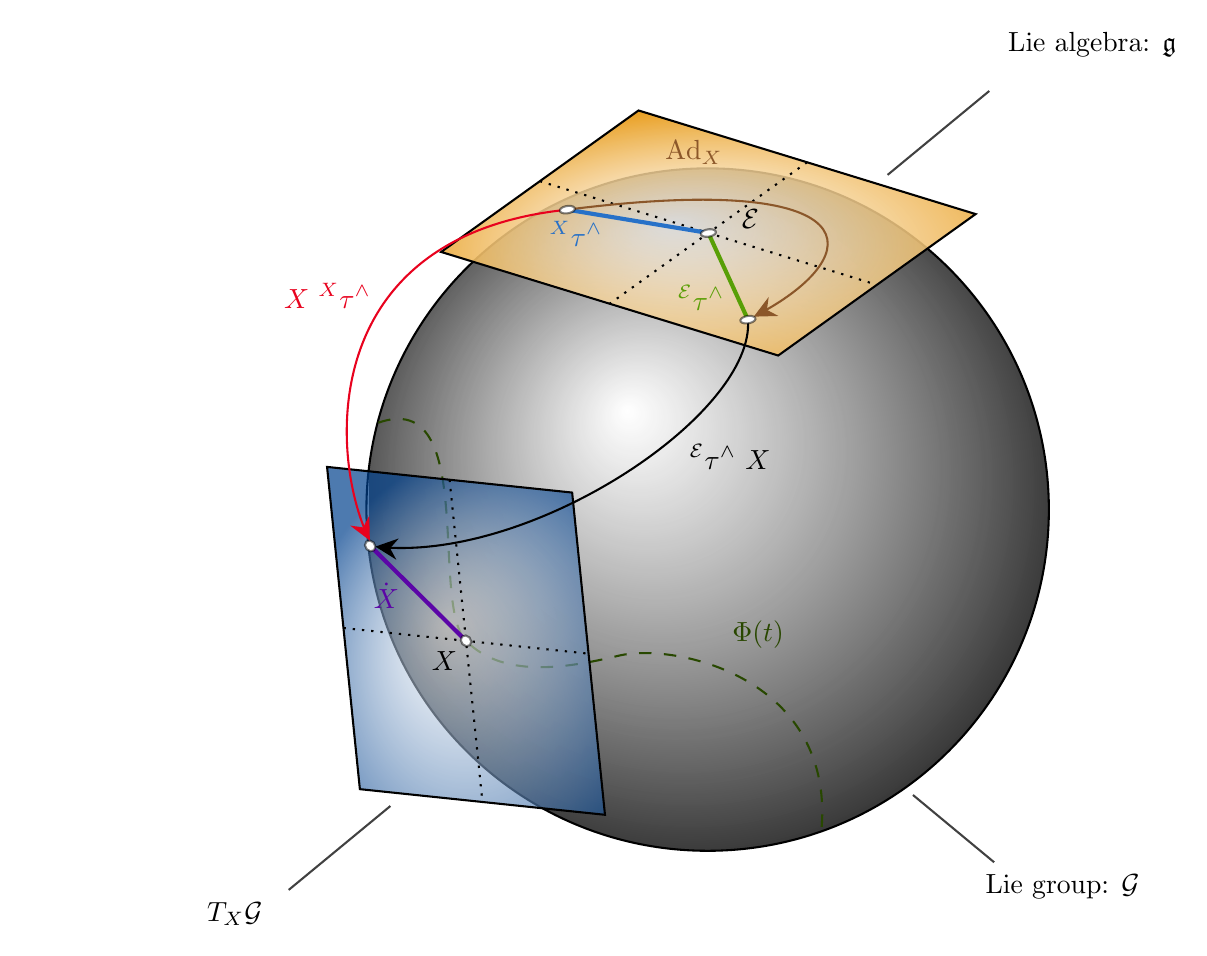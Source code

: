 

  
\tikzset {_meim8ib0c/.code = {\pgfsetadditionalshadetransform{ \pgftransformshift{\pgfpoint{89.1 bp } { -108.9 bp }  }  \pgftransformscale{1.32 }  }}}
\pgfdeclareradialshading{_k6p29uas2}{\pgfpoint{-72bp}{88bp}}{rgb(0bp)=(1,1,1);
rgb(0bp)=(1,1,1);
rgb(25bp)=(0,0,0);
rgb(400bp)=(0,0,0)}
\tikzset{_kozjz5t3u/.code = {\pgfsetadditionalshadetransform{\pgftransformshift{\pgfpoint{89.1 bp } { -108.9 bp }  }  \pgftransformscale{1.32 } }}}
\pgfdeclareradialshading{_ad4hhex7h} { \pgfpoint{-72bp} {88bp}} {color(0bp)=(transparent!20);
color(0bp)=(transparent!20);
color(25bp)=(transparent!0);
color(400bp)=(transparent!0)} 
\pgfdeclarefading{_tqr7hh0js}{\tikz \fill[shading=_ad4hhex7h,_kozjz5t3u] (0,0) rectangle (50bp,50bp); } 

  
\tikzset {_vygzj6u6f/.code = {\pgfsetadditionalshadetransform{ \pgftransformshift{\pgfpoint{93.13 bp } { -137.35 bp }  }  \pgftransformscale{1.34 }  }}}
\pgfdeclareradialshading{_4zxzy35eh}{\pgfpoint{-72bp}{104bp}}{rgb(0bp)=(1,1,1);
rgb(0bp)=(1,1,1);
rgb(25bp)=(0,0.25,0.55);
rgb(400bp)=(0,0.25,0.55)}
\tikzset{_jza4240bv/.code = {\pgfsetadditionalshadetransform{\pgftransformshift{\pgfpoint{93.13 bp } { -137.35 bp }  }  \pgftransformscale{1.34 } }}}
\pgfdeclareradialshading{_s9gwo57c7} { \pgfpoint{-72bp} {104bp}} {color(0bp)=(transparent!50);
color(0bp)=(transparent!50);
color(25bp)=(transparent!30);
color(400bp)=(transparent!30)} 
\pgfdeclarefading{_30m2k7f95}{\tikz \fill[shading=_s9gwo57c7,_jza4240bv] (0,0) rectangle (50bp,50bp); } 

  
\tikzset {_sd6u5fcco/.code = {\pgfsetadditionalshadetransform{ \pgftransformshift{\pgfpoint{93.13 bp } { -137.35 bp }  }  \pgftransformscale{1.34 }  }}}
\pgfdeclareradialshading{_8e1au2ngx}{\pgfpoint{-72bp}{104bp}}{rgb(0bp)=(1,1,1);
rgb(0bp)=(1,1,1);
rgb(25bp)=(0.91,0.61,0.1);
rgb(400bp)=(0.91,0.61,0.1)}
\tikzset{_o5j9bx9gg/.code = {\pgfsetadditionalshadetransform{\pgftransformshift{\pgfpoint{93.13 bp } { -137.35 bp }  }  \pgftransformscale{1.34 } }}}
\pgfdeclareradialshading{_845i7gqq1} { \pgfpoint{-72bp} {104bp}} {color(0bp)=(transparent!30);
color(0bp)=(transparent!30);
color(25bp)=(transparent!0);
color(400bp)=(transparent!0)} 
\pgfdeclarefading{_3ty9o1jeg}{\tikz \fill[shading=_845i7gqq1,_o5j9bx9gg] (0,0) rectangle (50bp,50bp); } 
\tikzset{every picture/.style={line width=0.75pt}} %

\begin{tikzpicture}[x=0.75pt,y=0.75pt,yscale=-1,xscale=1]

\path  [shading=_k6p29uas2,_meim8ib0c,path fading= _tqr7hh0js ,fading transform={xshift=2}] (173.69,269.75) .. controls (173.69,178.95) and (247.29,105.35) .. (338.09,105.35) .. controls (428.89,105.35) and (502.49,178.95) .. (502.49,269.75) .. controls (502.49,360.55) and (428.89,434.15) .. (338.09,434.15) .. controls (247.29,434.15) and (173.69,360.55) .. (173.69,269.75) -- cycle ; %
 \draw   (173.69,269.75) .. controls (173.69,178.95) and (247.29,105.35) .. (338.09,105.35) .. controls (428.89,105.35) and (502.49,178.95) .. (502.49,269.75) .. controls (502.49,360.55) and (428.89,434.15) .. (338.09,434.15) .. controls (247.29,434.15) and (173.69,360.55) .. (173.69,269.75) -- cycle ; %

\draw [color={rgb, 255:red, 40; green, 72; blue, 0 }  ,draw opacity=1 ] [dash pattern={on 4.5pt off 4.5pt}]  (179.44,227.89) .. controls (227.4,211) and (204.07,315.28) .. (221.68,333) .. controls (239.29,350.71) and (268.3,346.64) .. (295.29,340.14) .. controls (322.27,333.65) and (400.44,350.67) .. (392.78,425.67) ;
\draw [color={rgb, 255:red, 65; green, 65; blue, 65 }  ,draw opacity=1 ]   (437,407.25) -- (476.12,439.67) ;
\draw [color={rgb, 255:red, 65; green, 65; blue, 65 }  ,draw opacity=1 ]   (473.79,68.07) -- (424.79,108.5) ;
\path  [shading=_4zxzy35eh,_vygzj6u6f,path fading= _30m2k7f95 ,fading transform={xshift=2}] (154.73,249.19) -- (272.81,261.55) -- (288.63,416.8) -- (170.54,404.45) -- cycle ; %
 \draw  [color={rgb, 255:red, 0; green, 0; blue, 0 }  ,draw opacity=1 ][line width=0.75]  (154.73,249.19) -- (272.81,261.55) -- (288.63,416.8) -- (170.54,404.45) -- cycle ; %

\path  [shading=_8e1au2ngx,_sd6u5fcco,path fading= _3ty9o1jeg ,fading transform={xshift=2}] (467.2,127.38) -- (372.09,195.53) -- (209.69,145.62) -- (304.8,77.46) -- cycle ; %
 \draw  [color={rgb, 255:red, 0; green, 0; blue, 0 }  ,draw opacity=1 ][line width=0.75]  (467.2,127.38) -- (372.09,195.53) -- (209.69,145.62) -- (304.8,77.46) -- cycle ; %

\draw  [dash pattern={on 0.84pt off 2.51pt}]  (386,102.42) -- (290.89,170.58) ;
\draw  [dash pattern={on 0.84pt off 2.51pt}]  (257.24,111.54) -- (419.65,161.45) ;
\draw  [dash pattern={on 0.84pt off 2.51pt}]  (162.64,326.82) -- (280.72,339.17) ;
\draw  [dash pattern={on 0.84pt off 2.51pt}]  (213.77,255.37) -- (229.59,410.63) ;
\draw [color={rgb, 255:red, 39; green, 113; blue, 200 }  ,draw opacity=1 ][line width=1.5]    (270.5,125.25) -- (338.44,136.5) ;
\draw [color={rgb, 255:red, 88; green, 159; blue, 6 }  ,draw opacity=1 ][line width=1.5]    (338.44,136.5) -- (357.5,178.25) ;
\draw [color={rgb, 255:red, 139; green, 87; blue, 42 }  ,draw opacity=1 ]   (270.5,125.25) .. controls (417.95,106.49) and (416.19,146.89) .. (362.8,175.49) ;
\draw [shift={(360.32,176.79)}, rotate = 332.8] [fill={rgb, 255:red, 139; green, 87; blue, 42 }  ,fill opacity=1 ][line width=0.08]  [draw opacity=0] (10.72,-5.15) -- (0,0) -- (10.72,5.15) -- (7.12,0) -- cycle    ;
\draw [color={rgb, 255:red, 91; green, 5; blue, 167 }  ,draw opacity=1 ][line width=1.5]    (221.68,333) -- (201.92,313.42) -- (175.5,287.25) ;
\draw  [color={rgb, 255:red, 0; green, 0; blue, 0 }  ,draw opacity=0.5 ][fill={rgb, 255:red, 255; green, 255; blue, 255 }  ,fill opacity=1 ] (172.97,286.92) .. controls (172.89,285.49) and (173.96,284.48) .. (175.35,284.66) .. controls (176.75,284.84) and (177.95,286.14) .. (178.03,287.58) .. controls (178.11,289.01) and (177.04,290.02) .. (175.65,289.84) .. controls (174.25,289.66) and (173.05,288.36) .. (172.97,286.92) -- cycle ;
\draw  [color={rgb, 255:red, 0; green, 0; blue, 0 }  ,draw opacity=0.5 ][fill={rgb, 255:red, 255; green, 255; blue, 255 }  ,fill opacity=1 ] (219.15,332.67) .. controls (219.07,331.24) and (220.14,330.22) .. (221.53,330.4) .. controls (222.93,330.58) and (224.13,331.89) .. (224.21,333.32) .. controls (224.29,334.76) and (223.22,335.77) .. (221.83,335.59) .. controls (220.43,335.41) and (219.23,334.1) .. (219.15,332.67) -- cycle ;
\draw  [color={rgb, 255:red, 0; green, 0; blue, 0 }  ,draw opacity=0.5 ][fill={rgb, 255:red, 255; green, 255; blue, 255 }  ,fill opacity=1 ] (336.15,135.37) .. controls (337.71,134.57) and (340,134.42) .. (341.27,135.04) .. controls (342.53,135.66) and (342.3,136.82) .. (340.74,137.62) .. controls (339.18,138.43) and (336.89,138.58) .. (335.62,137.96) .. controls (334.36,137.33) and (334.59,136.18) .. (336.15,135.37) -- cycle ;
\draw [color={rgb, 255:red, 232; green, 2; blue, 30 }  ,draw opacity=1 ]   (270.5,125.25) .. controls (149.3,137.79) and (156.33,243.8) .. (174.24,282.38) ;
\draw [shift={(175.35,284.66)}, rotate = 242.88] [fill={rgb, 255:red, 232; green, 2; blue, 30 }  ,fill opacity=1 ][line width=0.08]  [draw opacity=0] (10.72,-5.15) -- (0,0) -- (10.72,5.15) -- (7.12,0) -- cycle    ;
\draw    (357.5,178.25) .. controls (361.04,223.21) and (254.78,294.6) .. (180.28,287.81) ;
\draw [shift={(178.03,287.58)}, rotate = 6.48] [fill={rgb, 255:red, 0; green, 0; blue, 0 }  ][line width=0.08]  [draw opacity=0] (10.72,-5.15) -- (0,0) -- (10.72,5.15) -- (7.12,0) -- cycle    ;
\draw  [color={rgb, 255:red, 0; green, 0; blue, 0 }  ,draw opacity=0.5 ][fill={rgb, 255:red, 255; green, 255; blue, 255 }  ,fill opacity=1 ] (268.21,124.12) .. controls (269.77,123.32) and (272.06,123.17) .. (273.32,123.79) .. controls (274.59,124.41) and (274.35,125.57) .. (272.79,126.38) .. controls (271.23,127.18) and (268.94,127.33) .. (267.68,126.71) .. controls (266.41,126.09) and (266.65,124.93) .. (268.21,124.12) -- cycle ;
\draw  [color={rgb, 255:red, 0; green, 0; blue, 0 }  ,draw opacity=0.5 ][fill={rgb, 255:red, 255; green, 255; blue, 255 }  ,fill opacity=1 ] (355.21,177.12) .. controls (356.77,176.32) and (359.06,176.17) .. (360.32,176.79) .. controls (361.59,177.41) and (361.35,178.57) .. (359.79,179.38) .. controls (358.23,180.18) and (355.94,180.33) .. (354.68,179.71) .. controls (353.41,179.09) and (353.65,177.93) .. (355.21,177.12) -- cycle ;
\draw [color={rgb, 255:red, 65; green, 65; blue, 65 }  ,draw opacity=1 ]   (185.24,412.57) -- (136.24,453) ;

\draw (481.41,38.07) node [anchor=north west][inner sep=0.75pt]   [align=left] {Lie algebra: $\displaystyle \mathfrak{g}$};
\draw (470.55,444) node [anchor=north west][inner sep=0.75pt]   [align=left] {Lie group: $\displaystyle \mathcal{G}$};
\draw (353.1,123.92) node [anchor=north west][inner sep=0.75pt]   [align=left] {$\displaystyle \mathcal{E}$};
\draw (203.69,336.74) node [anchor=north west][inner sep=0.75pt]   [align=left] {$\displaystyle X$};
\draw (322.24,160.26) node [anchor=north west][inner sep=0.75pt]   [align=left] {$\displaystyle \textcolor[rgb]{0.35,0.62,0.02}{^{\mathcal{E}}}\textcolor[rgb]{0.35,0.62,0.02}{\tau }\textcolor[rgb]{0.35,0.62,0.02}{^{\land }}$};
\draw (260.52,129.4) node [anchor=north west][inner sep=0.75pt]   [align=left] {$\displaystyle \textcolor[rgb]{0.15,0.44,0.78}{^{X}}\textcolor[rgb]{0.15,0.44,0.78}{\tau }\textcolor[rgb]{0.15,0.44,0.78}{^{\land }}$};
\draw (316.24,90.55) node [anchor=north west][inner sep=0.75pt]   [align=left] {$\displaystyle \textcolor[rgb]{0.55,0.34,0.16}{\text{Ad}}\textcolor[rgb]{0.55,0.34,0.16}{_{X}}$};
\draw (132.52,159.33) node [anchor=north west][inner sep=0.75pt]   [align=left] {$\displaystyle \textcolor[rgb]{0.91,0.01,0.12}{X\ }\textcolor[rgb]{0.91,0.01,0.12}{^{X}}\textcolor[rgb]{0.91,0.01,0.12}{\tau }\textcolor[rgb]{0.91,0.01,0.12}{^{\land }}$};
\draw (327.93,236.83) node [anchor=north west][inner sep=0.75pt]   [align=left] {$\displaystyle \textcolor[rgb]{0,0,0}{^{\mathcal{E}}}\textcolor[rgb]{0,0,0}{\tau }\textcolor[rgb]{0,0,0}{^{\land }}\textcolor[rgb]{0,0,0}{\ X}$};
\draw (348.51,321.98) node [anchor=north west][inner sep=0.75pt]   [align=left] {$\displaystyle \textcolor[rgb]{0.16,0.28,0}{\Phi }\textcolor[rgb]{0.16,0.28,0}{(}\textcolor[rgb]{0.16,0.28,0}{t}\textcolor[rgb]{0.16,0.28,0}{)}$};
\draw (175.8,303.41) node [anchor=north west][inner sep=0.75pt]   [align=left] {$\displaystyle \textcolor[rgb]{0.36,0.02,0.65}{\dot{\textcolor[rgb]{0.36,0.02,0.65}{X}}}$};
\draw (95.43,457.71) node [anchor=north west][inner sep=0.75pt]   [align=left] {$\displaystyle T_{X}\mathcal{G}$};


\end{tikzpicture}